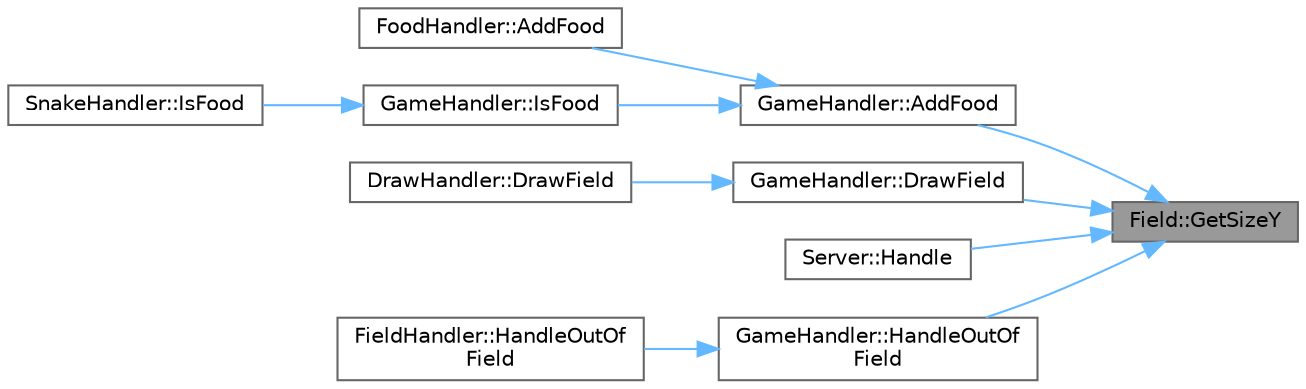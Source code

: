 digraph "Field::GetSizeY"
{
 // LATEX_PDF_SIZE
  bgcolor="transparent";
  edge [fontname=Helvetica,fontsize=10,labelfontname=Helvetica,labelfontsize=10];
  node [fontname=Helvetica,fontsize=10,shape=box,height=0.2,width=0.4];
  rankdir="RL";
  Node1 [id="Node000001",label="Field::GetSizeY",height=0.2,width=0.4,color="gray40", fillcolor="grey60", style="filled", fontcolor="black",tooltip="Получение высоты поля."];
  Node1 -> Node2 [id="edge10_Node000001_Node000002",dir="back",color="steelblue1",style="solid",tooltip=" "];
  Node2 [id="Node000002",label="GameHandler::AddFood",height=0.2,width=0.4,color="grey40", fillcolor="white", style="filled",URL="$class_game_handler.html#aeb3f272d99af4862d056efa8e386acfc",tooltip="Добавление еды на поле."];
  Node2 -> Node3 [id="edge11_Node000002_Node000003",dir="back",color="steelblue1",style="solid",tooltip=" "];
  Node3 [id="Node000003",label="FoodHandler::AddFood",height=0.2,width=0.4,color="grey40", fillcolor="white", style="filled",URL="$class_food_handler.html#ab836bbdcab564067091cb0233dd22751",tooltip="Добавление еды на поле."];
  Node2 -> Node4 [id="edge12_Node000002_Node000004",dir="back",color="steelblue1",style="solid",tooltip=" "];
  Node4 [id="Node000004",label="GameHandler::IsFood",height=0.2,width=0.4,color="grey40", fillcolor="white", style="filled",URL="$class_game_handler.html#a15a7c5a0ad0846d234958fa147dfc8dd",tooltip="Проверка на столкновение змеи с едой."];
  Node4 -> Node5 [id="edge13_Node000004_Node000005",dir="back",color="steelblue1",style="solid",tooltip=" "];
  Node5 [id="Node000005",label="SnakeHandler::IsFood",height=0.2,width=0.4,color="grey40", fillcolor="white", style="filled",URL="$class_snake_handler.html#a59199ce5eaf4c2fdc21873168dc50bd5",tooltip="Проверка на столкновение змеи с едой."];
  Node1 -> Node6 [id="edge14_Node000001_Node000006",dir="back",color="steelblue1",style="solid",tooltip=" "];
  Node6 [id="Node000006",label="GameHandler::DrawField",height=0.2,width=0.4,color="grey40", fillcolor="white", style="filled",URL="$class_game_handler.html#ac168ebbfd7f028108e3a114db9814a45",tooltip="Отрисовка поля."];
  Node6 -> Node7 [id="edge15_Node000006_Node000007",dir="back",color="steelblue1",style="solid",tooltip=" "];
  Node7 [id="Node000007",label="DrawHandler::DrawField",height=0.2,width=0.4,color="grey40", fillcolor="white", style="filled",URL="$class_draw_handler.html#a8b3351b429a0387e54aa5c399a557a16",tooltip="Отрисовка поля."];
  Node1 -> Node8 [id="edge16_Node000001_Node000008",dir="back",color="steelblue1",style="solid",tooltip=" "];
  Node8 [id="Node000008",label="Server::Handle",height=0.2,width=0.4,color="grey40", fillcolor="white", style="filled",URL="$class_server.html#aa8a2b033575df088c0716ba949875c63",tooltip="Абстрактный метод для обработки событий."];
  Node1 -> Node9 [id="edge17_Node000001_Node000009",dir="back",color="steelblue1",style="solid",tooltip=" "];
  Node9 [id="Node000009",label="GameHandler::HandleOutOf\lField",height=0.2,width=0.4,color="grey40", fillcolor="white", style="filled",URL="$class_game_handler.html#a456c9cb36f9dbb638775f950c019a6f1",tooltip="Обработка выхода змеи за пределы поля."];
  Node9 -> Node10 [id="edge18_Node000009_Node000010",dir="back",color="steelblue1",style="solid",tooltip=" "];
  Node10 [id="Node000010",label="FieldHandler::HandleOutOf\lField",height=0.2,width=0.4,color="grey40", fillcolor="white", style="filled",URL="$class_field_handler.html#a02019cf19586f16a4c338c8947a9784d",tooltip="Обработка выхода змеи за пределы поля."];
}
